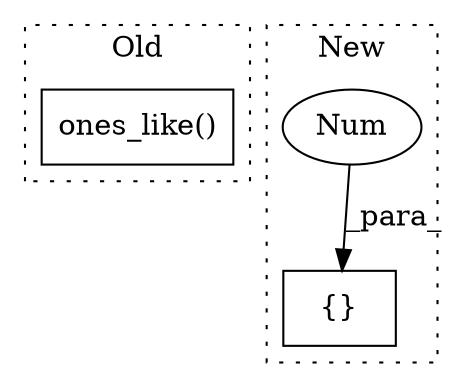 digraph G {
subgraph cluster0 {
1 [label="ones_like()" a="75" s="1134,1157" l="16,20" shape="box"];
label = "Old";
style="dotted";
}
subgraph cluster1 {
2 [label="{}" a="59" s="1286,1295" l="1,0" shape="box"];
3 [label="Num" a="76" s="1292" l="3" shape="ellipse"];
label = "New";
style="dotted";
}
3 -> 2 [label="_para_"];
}